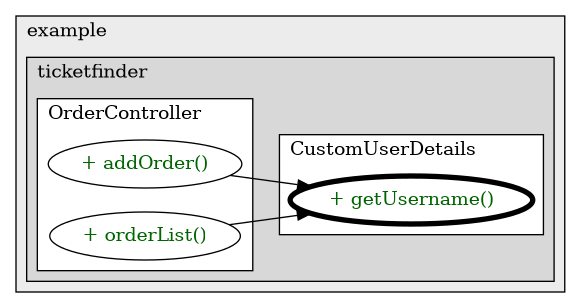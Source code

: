 @startuml

/' diagram meta data start
config=CallConfiguration;
{
  "rootMethod": "com.example.ticketfinder.security.CustomUserDetails#getUsername()",
  "projectClassification": {
    "searchMode": "OpenProject", // OpenProject, AllProjects
    "includedProjects": "",
    "pathEndKeywords": "*.impl",
    "isClientPath": "",
    "isClientName": "",
    "isTestPath": "",
    "isTestName": "",
    "isMappingPath": "",
    "isMappingName": "",
    "isDataAccessPath": "",
    "isDataAccessName": "",
    "isDataStructurePath": "",
    "isDataStructureName": "",
    "isInterfaceStructuresPath": "",
    "isInterfaceStructuresName": "",
    "isEntryPointPath": "",
    "isEntryPointName": "",
    "treatFinalFieldsAsMandatory": false
  },
  "graphRestriction": {
    "classPackageExcludeFilter": "",
    "classPackageIncludeFilter": "",
    "classNameExcludeFilter": "",
    "classNameIncludeFilter": "",
    "methodNameExcludeFilter": "",
    "methodNameIncludeFilter": "",
    "removeByInheritance": "", // inheritance/annotation based filtering is done in a second step
    "removeByAnnotation": "",
    "removeByClassPackage": "", // cleanup the graph after inheritance/annotation based filtering is done
    "removeByClassName": "",
    "cutMappings": false,
    "cutEnum": true,
    "cutTests": true,
    "cutClient": true,
    "cutDataAccess": true,
    "cutInterfaceStructures": true,
    "cutDataStructures": true,
    "cutGetterAndSetter": true,
    "cutConstructors": true
  },
  "graphTraversal": {
    "forwardDepth": 3,
    "backwardDepth": 3,
    "classPackageExcludeFilter": "",
    "classPackageIncludeFilter": "",
    "classNameExcludeFilter": "",
    "classNameIncludeFilter": "",
    "methodNameExcludeFilter": "",
    "methodNameIncludeFilter": "",
    "hideMappings": false,
    "hideDataStructures": false,
    "hidePrivateMethods": true,
    "hideInterfaceCalls": true, // indirection: implementation -> interface (is hidden) -> implementation
    "onlyShowApplicationEntryPoints": false, // root node is included
    "useMethodCallsForStructureDiagram": "ForwardOnly" // ForwardOnly, BothDirections, No
  },
  "details": {
    "aggregation": "GroupByClass", // ByClass, GroupByClass, None
    "showMethodParametersTypes": false,
    "showMethodParametersNames": false,
    "showMethodReturnType": false,
    "showPackageLevels": 2,
    "showCallOrder": false,
    "edgeMode": "MethodsOnly", // TypesOnly, MethodsOnly, TypesAndMethods, MethodsAndDirectTypeUsage
    "showDetailedClassStructure": false
  },
  "rootClass": "com.example.ticketfinder.security.CustomUserDetails",
  "extensionCallbackMethod": "" // qualified.class.name#methodName - signature: public static String method(String)
}
diagram meta data end '/



digraph g {
    rankdir="LR"
    splines=polyline
    

'nodes 
subgraph cluster_1322970774 { 
   	label=example
	labeljust=l
	fillcolor="#ececec"
	style=filled
   
   subgraph cluster_700473290 { 
   	label=ticketfinder
	labeljust=l
	fillcolor="#d8d8d8"
	style=filled
   
   subgraph cluster_1094269635 { 
   	label=CustomUserDetails
	labeljust=l
	fillcolor=white
	style=filled
   
   CustomUserDetails919722421XXXgetUsername0[
	label="+ getUsername()"
	style=filled
	fillcolor=white
	tooltip="CustomUserDetails

null"
	penwidth=4
	fontcolor=darkgreen
];
} 

subgraph cluster_1207427427 { 
   	label=OrderController
	labeljust=l
	fillcolor=white
	style=filled
   
   OrderController26575897XXXaddOrder63083346[
	label="+ addOrder()"
	style=filled
	fillcolor=white
	tooltip="OrderController

null"
	fontcolor=darkgreen
];

OrderController26575897XXXorderList74517257[
	label="+ orderList()"
	style=filled
	fillcolor=white
	tooltip="OrderController

null"
	fontcolor=darkgreen
];
} 
} 
} 

'edges    
OrderController26575897XXXaddOrder63083346 -> CustomUserDetails919722421XXXgetUsername0;
OrderController26575897XXXorderList74517257 -> CustomUserDetails919722421XXXgetUsername0;
    
}
@enduml